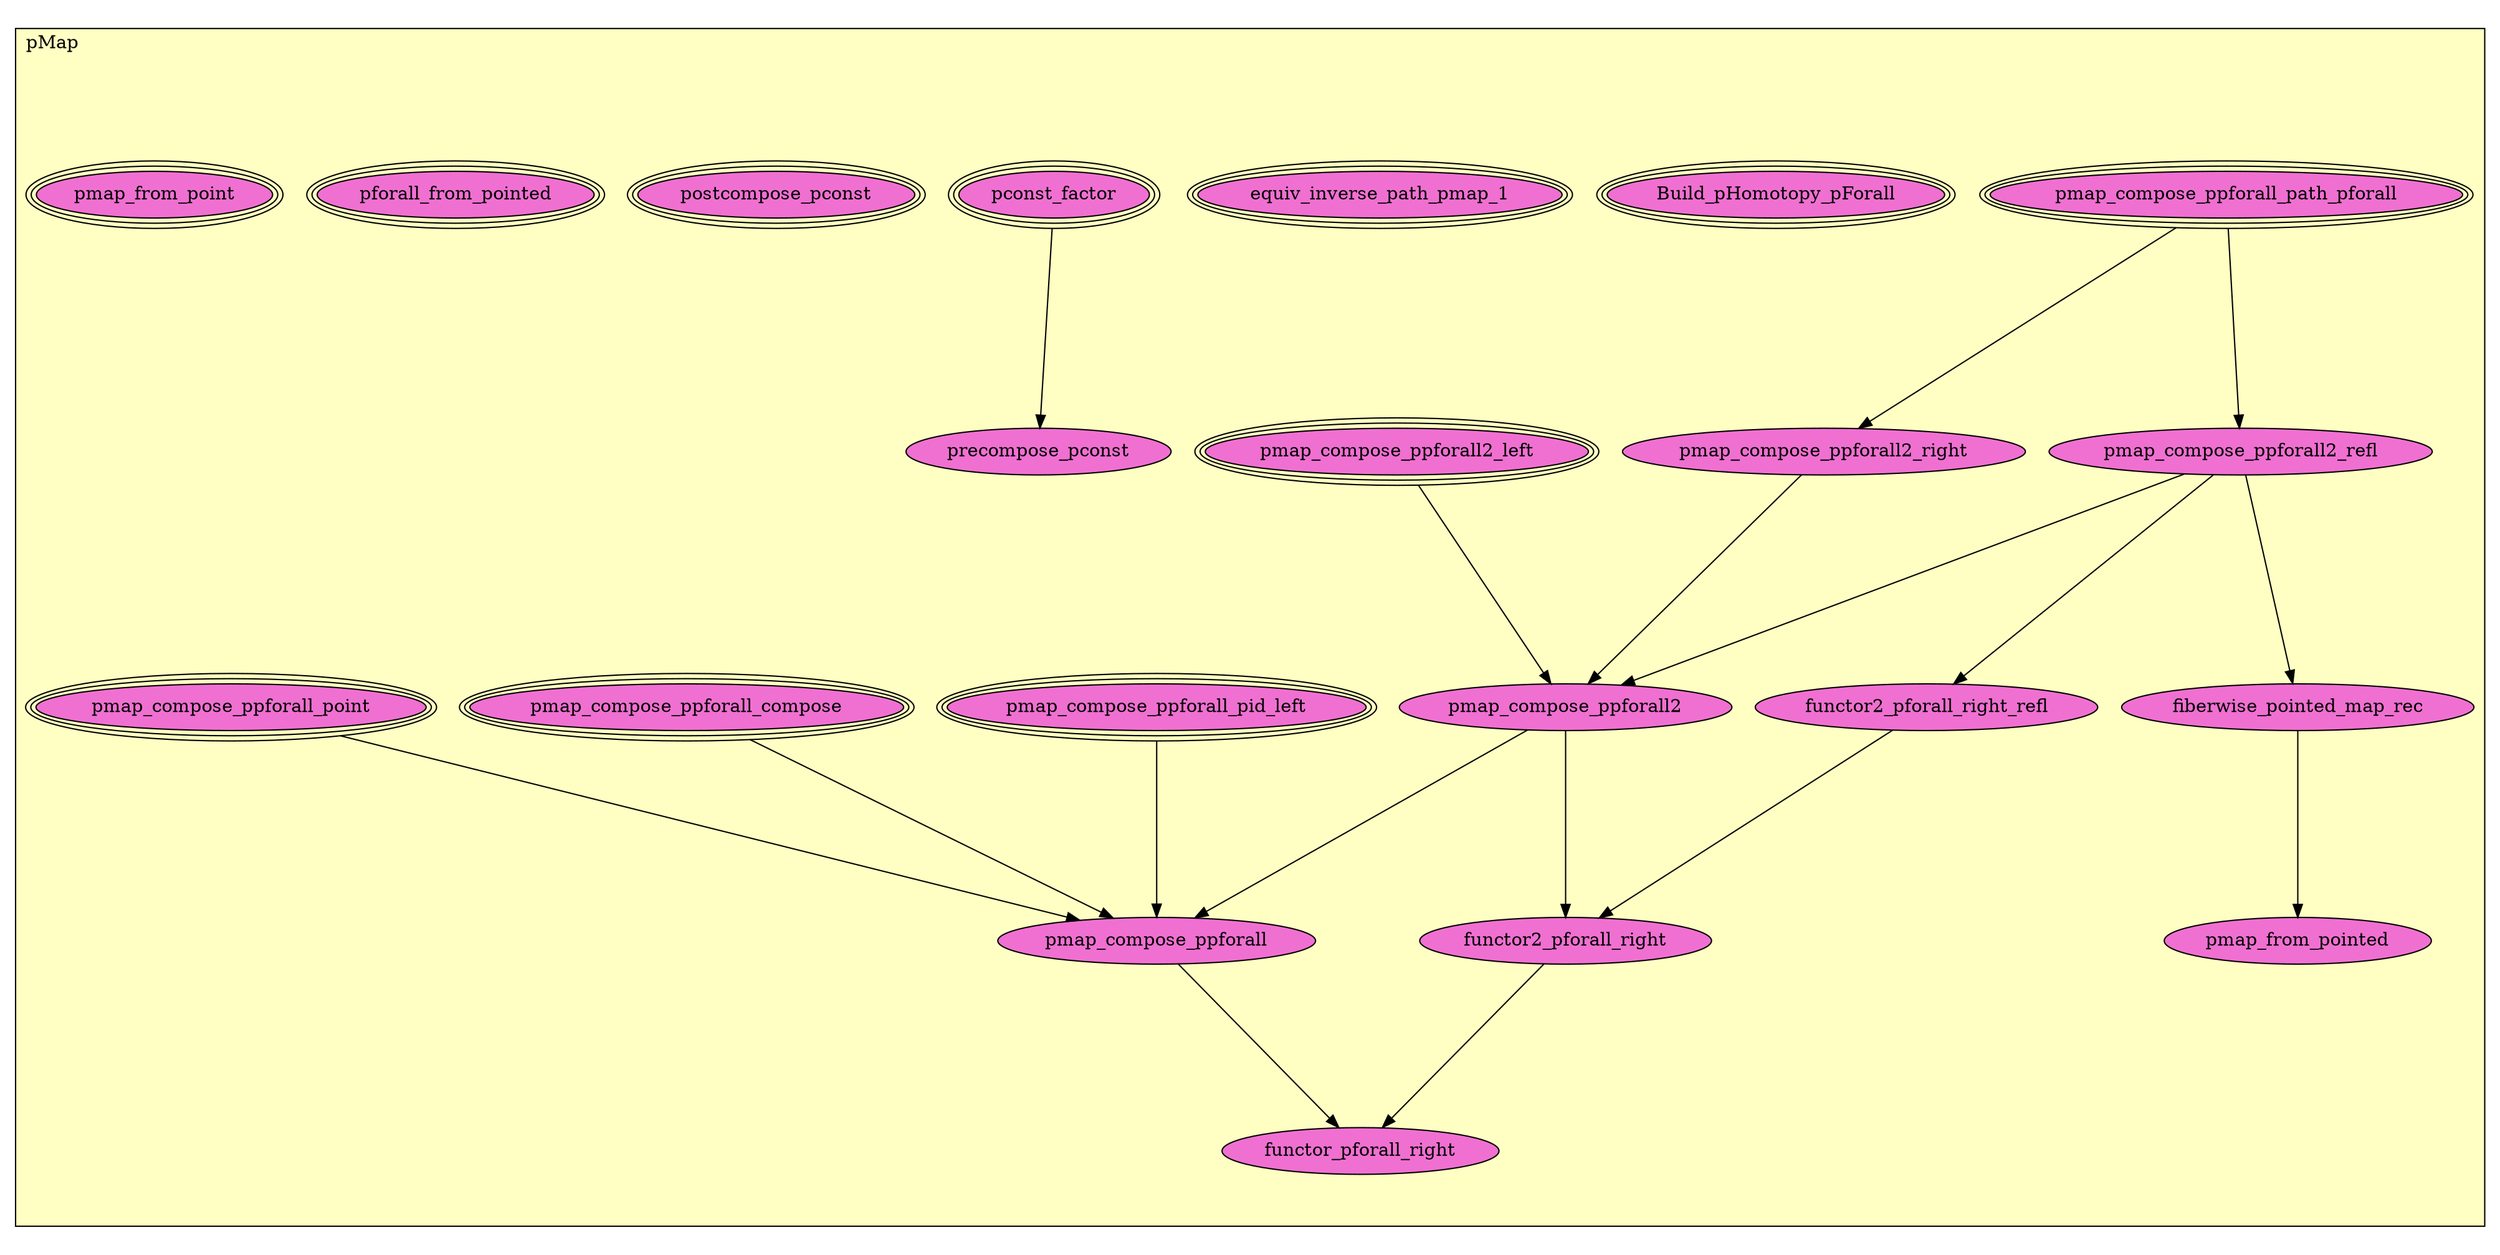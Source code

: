 digraph HoTT_Pointed_pMap {
  graph [ratio=0.5]
  node [style=filled]
pMap_pmap_compose_ppforall_path_pforall [label="pmap_compose_ppforall_path_pforall", URL=<pMap.html#pmap_compose_ppforall_path_pforall>, peripheries=3, fillcolor="#F070D1"] ;
pMap_pmap_compose_ppforall_pid_left [label="pmap_compose_ppforall_pid_left", URL=<pMap.html#pmap_compose_ppforall_pid_left>, peripheries=3, fillcolor="#F070D1"] ;
pMap_pmap_compose_ppforall2_refl [label="pmap_compose_ppforall2_refl", URL=<pMap.html#pmap_compose_ppforall2_refl>, fillcolor="#F070D1"] ;
pMap_pmap_compose_ppforall2_right [label="pmap_compose_ppforall2_right", URL=<pMap.html#pmap_compose_ppforall2_right>, fillcolor="#F070D1"] ;
pMap_pmap_compose_ppforall2_left [label="pmap_compose_ppforall2_left", URL=<pMap.html#pmap_compose_ppforall2_left>, peripheries=3, fillcolor="#F070D1"] ;
pMap_pmap_compose_ppforall2 [label="pmap_compose_ppforall2", URL=<pMap.html#pmap_compose_ppforall2>, fillcolor="#F070D1"] ;
pMap_pmap_compose_ppforall_compose [label="pmap_compose_ppforall_compose", URL=<pMap.html#pmap_compose_ppforall_compose>, peripheries=3, fillcolor="#F070D1"] ;
pMap_pmap_compose_ppforall_point [label="pmap_compose_ppforall_point", URL=<pMap.html#pmap_compose_ppforall_point>, peripheries=3, fillcolor="#F070D1"] ;
pMap_pmap_compose_ppforall [label="pmap_compose_ppforall", URL=<pMap.html#pmap_compose_ppforall>, fillcolor="#F070D1"] ;
pMap_functor2_pforall_right_refl [label="functor2_pforall_right_refl", URL=<pMap.html#functor2_pforall_right_refl>, fillcolor="#F070D1"] ;
pMap_functor2_pforall_right [label="functor2_pforall_right", URL=<pMap.html#functor2_pforall_right>, fillcolor="#F070D1"] ;
pMap_functor_pforall_right [label="functor_pforall_right", URL=<pMap.html#functor_pforall_right>, fillcolor="#F070D1"] ;
pMap_Build_pHomotopy_pForall [label="Build_pHomotopy_pForall", URL=<pMap.html#Build_pHomotopy_pForall>, peripheries=3, fillcolor="#F070D1"] ;
pMap_fiberwise_pointed_map_rec [label="fiberwise_pointed_map_rec", URL=<pMap.html#fiberwise_pointed_map_rec>, fillcolor="#F070D1"] ;
pMap_equiv_inverse_path_pmap_1 [label="equiv_inverse_path_pmap_1", URL=<pMap.html#equiv_inverse_path_pmap_1>, peripheries=3, fillcolor="#F070D1"] ;
pMap_pconst_factor [label="pconst_factor", URL=<pMap.html#pconst_factor>, peripheries=3, fillcolor="#F070D1"] ;
pMap_postcompose_pconst [label="postcompose_pconst", URL=<pMap.html#postcompose_pconst>, peripheries=3, fillcolor="#F070D1"] ;
pMap_precompose_pconst [label="precompose_pconst", URL=<pMap.html#precompose_pconst>, fillcolor="#F070D1"] ;
pMap_pforall_from_pointed [label="pforall_from_pointed", URL=<pMap.html#pforall_from_pointed>, peripheries=3, fillcolor="#F070D1"] ;
pMap_pmap_from_pointed [label="pmap_from_pointed", URL=<pMap.html#pmap_from_pointed>, fillcolor="#F070D1"] ;
pMap_pmap_from_point [label="pmap_from_point", URL=<pMap.html#pmap_from_point>, peripheries=3, fillcolor="#F070D1"] ;
  pMap_pmap_compose_ppforall_path_pforall -> pMap_pmap_compose_ppforall2_refl [] ;
  pMap_pmap_compose_ppforall_path_pforall -> pMap_pmap_compose_ppforall2_right [] ;
  pMap_pmap_compose_ppforall_pid_left -> pMap_pmap_compose_ppforall [] ;
  pMap_pmap_compose_ppforall2_refl -> pMap_pmap_compose_ppforall2 [] ;
  pMap_pmap_compose_ppforall2_refl -> pMap_functor2_pforall_right_refl [] ;
  pMap_pmap_compose_ppforall2_refl -> pMap_fiberwise_pointed_map_rec [] ;
  pMap_pmap_compose_ppforall2_right -> pMap_pmap_compose_ppforall2 [] ;
  pMap_pmap_compose_ppforall2_left -> pMap_pmap_compose_ppforall2 [] ;
  pMap_pmap_compose_ppforall2 -> pMap_pmap_compose_ppforall [] ;
  pMap_pmap_compose_ppforall2 -> pMap_functor2_pforall_right [] ;
  pMap_pmap_compose_ppforall_compose -> pMap_pmap_compose_ppforall [] ;
  pMap_pmap_compose_ppforall_point -> pMap_pmap_compose_ppforall [] ;
  pMap_pmap_compose_ppforall -> pMap_functor_pforall_right [] ;
  pMap_functor2_pforall_right_refl -> pMap_functor2_pforall_right [] ;
  pMap_functor2_pforall_right -> pMap_functor_pforall_right [] ;
  pMap_fiberwise_pointed_map_rec -> pMap_pmap_from_pointed [] ;
  pMap_pconst_factor -> pMap_precompose_pconst [] ;
subgraph cluster_pMap { label="pMap"; fillcolor="#FFFFC3"; labeljust=l; style=filled 
pMap_pmap_from_point; pMap_pmap_from_pointed; pMap_pforall_from_pointed; pMap_precompose_pconst; pMap_postcompose_pconst; pMap_pconst_factor; pMap_equiv_inverse_path_pmap_1; pMap_fiberwise_pointed_map_rec; pMap_Build_pHomotopy_pForall; pMap_functor_pforall_right; pMap_functor2_pforall_right; pMap_functor2_pforall_right_refl; pMap_pmap_compose_ppforall; pMap_pmap_compose_ppforall_point; pMap_pmap_compose_ppforall_compose; pMap_pmap_compose_ppforall2; pMap_pmap_compose_ppforall2_left; pMap_pmap_compose_ppforall2_right; pMap_pmap_compose_ppforall2_refl; pMap_pmap_compose_ppforall_pid_left; pMap_pmap_compose_ppforall_path_pforall; };
} /* END */
